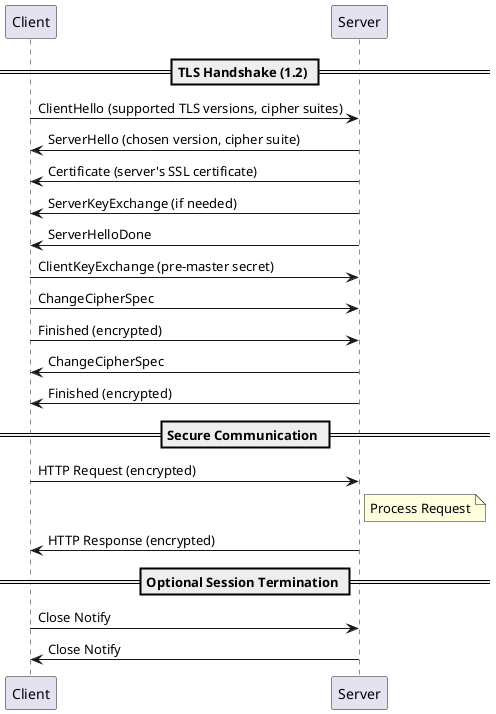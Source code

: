 @startuml
participant Client
participant Server

== TLS Handshake (1.2) ==

Client -> Server: ClientHello (supported TLS versions, cipher suites)
Server -> Client: ServerHello (chosen version, cipher suite)
Server -> Client: Certificate (server's SSL certificate)
Server -> Client: ServerKeyExchange (if needed)
Server -> Client: ServerHelloDone
Client -> Server: ClientKeyExchange (pre-master secret)
Client -> Server: ChangeCipherSpec
Client -> Server: Finished (encrypted)
Server -> Client: ChangeCipherSpec
Server -> Client: Finished (encrypted)

== Secure Communication ==

Client -> Server: HTTP Request (encrypted)
note right of Server: Process Request
Server -> Client: HTTP Response (encrypted)

== Optional Session Termination ==

Client -> Server: Close Notify
Server -> Client: Close Notify

@enduml

